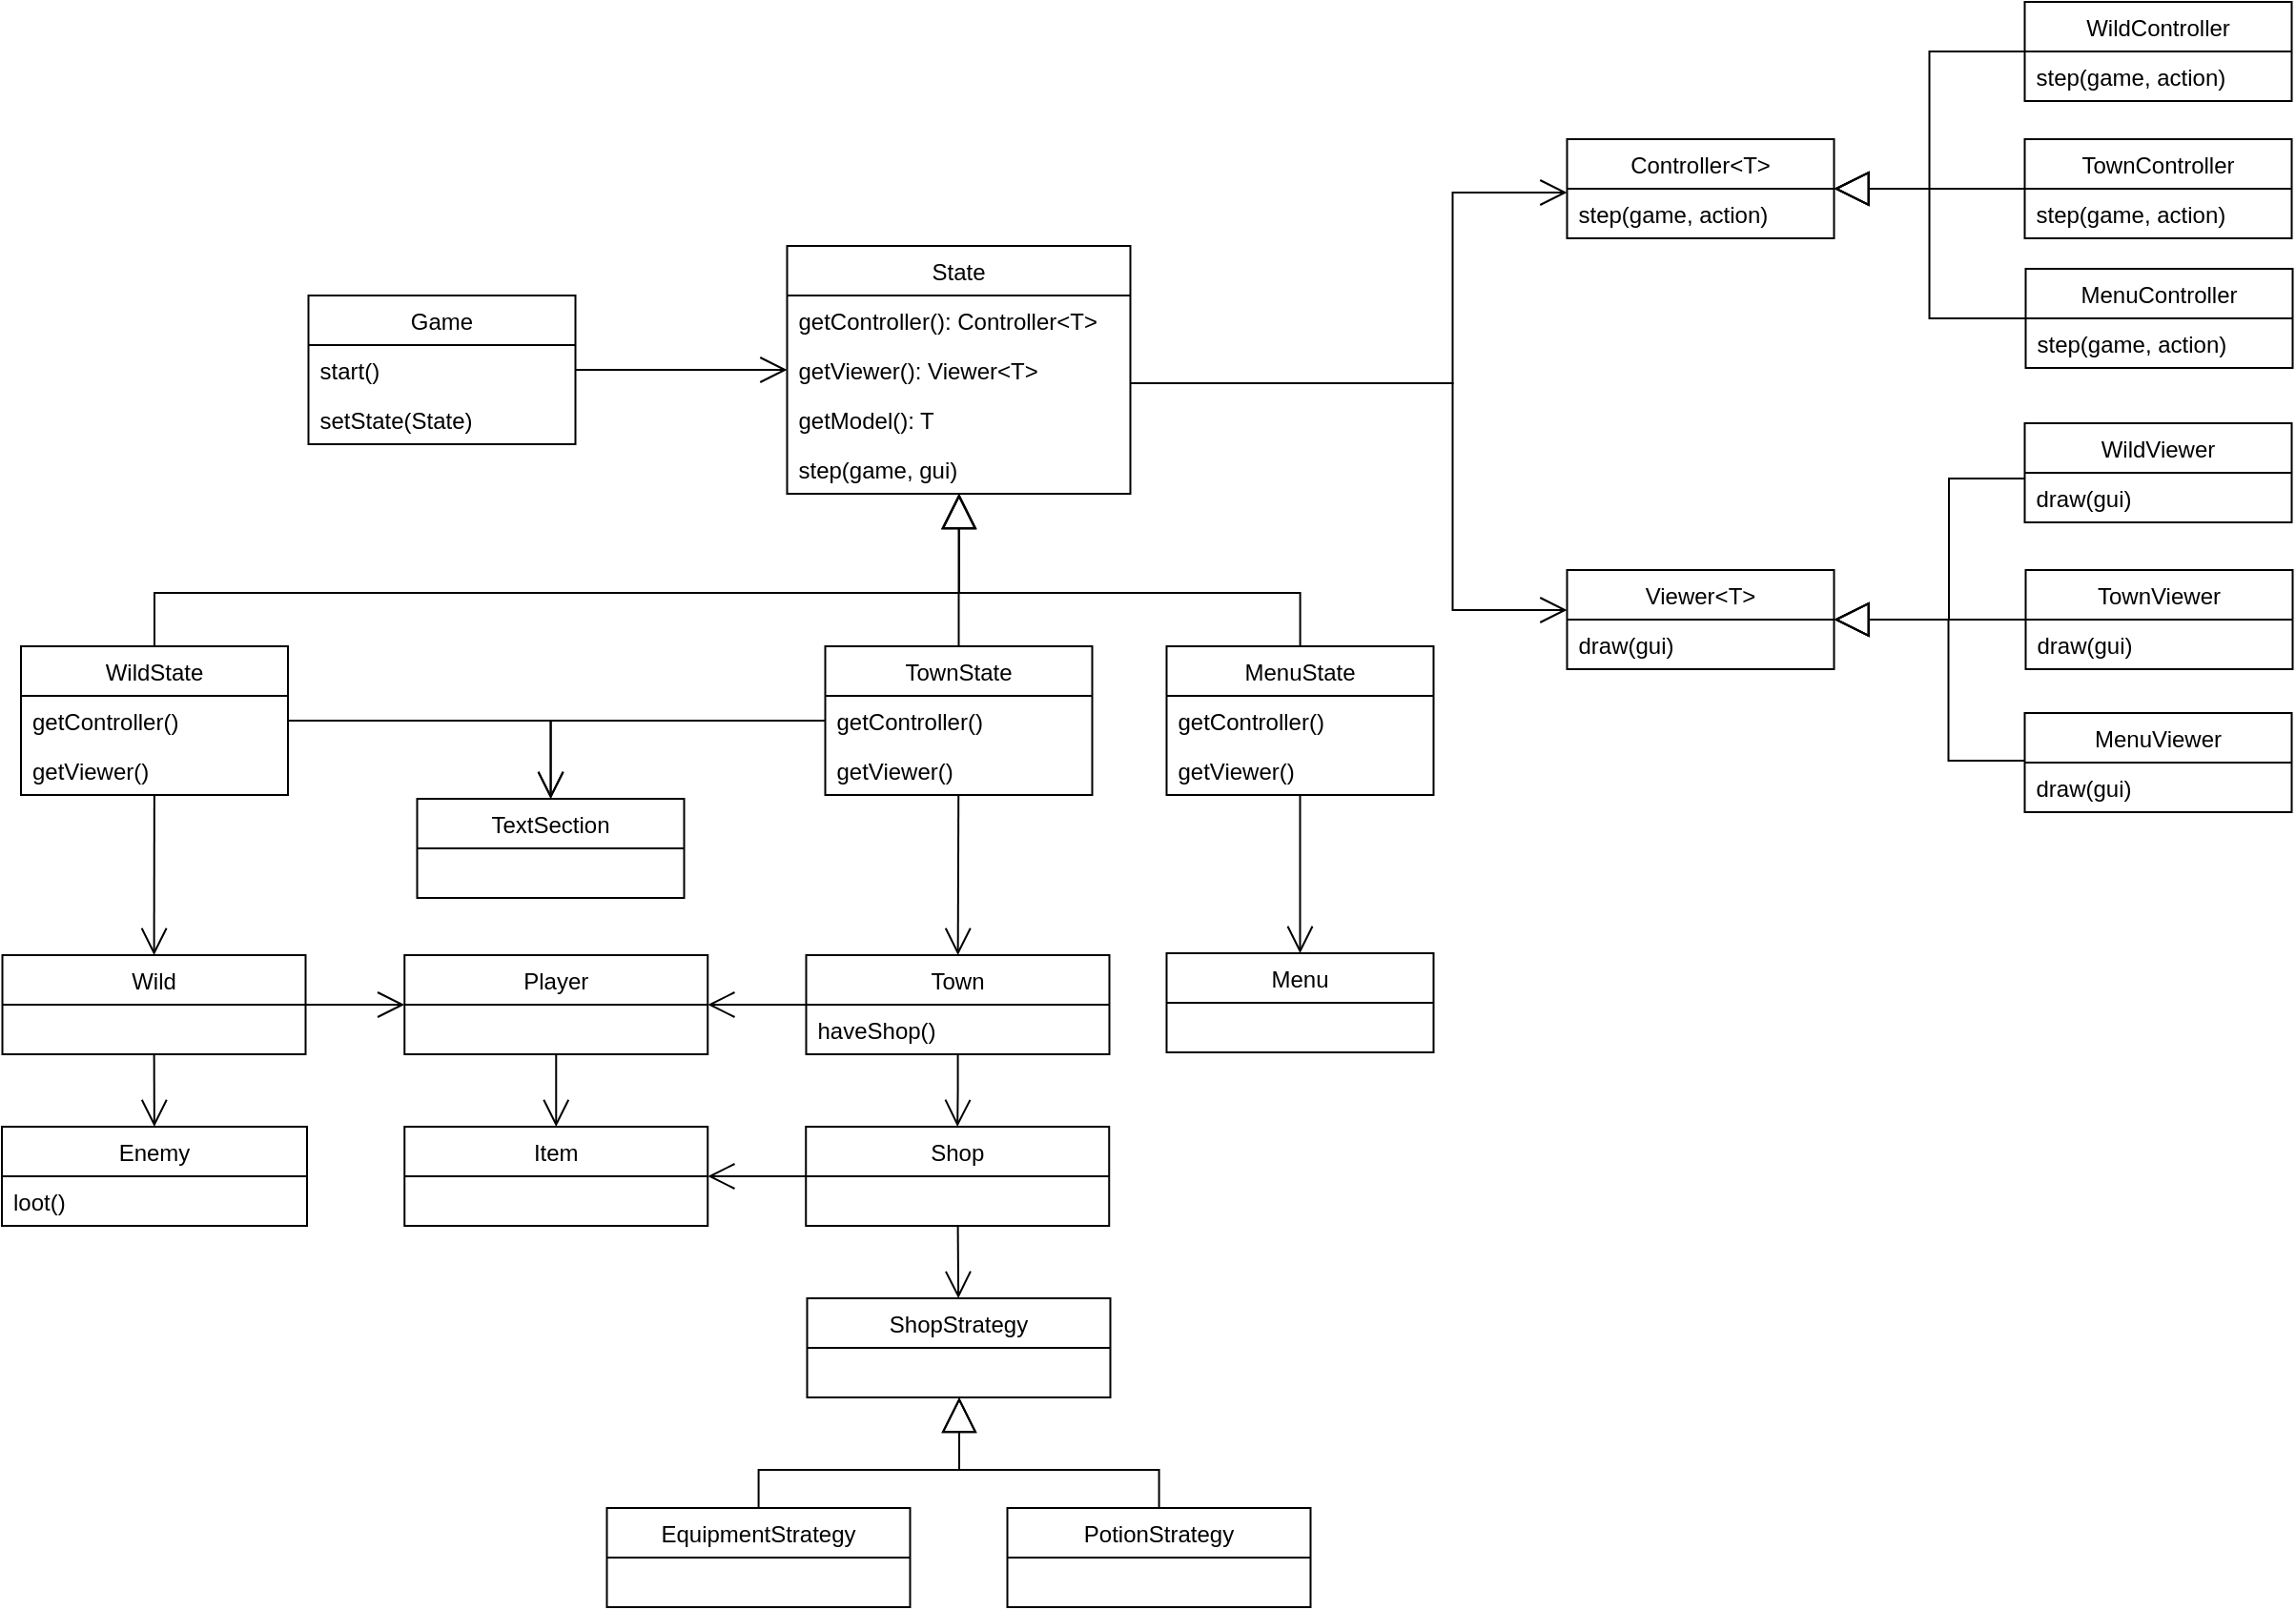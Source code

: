 <mxfile version="20.6.0" type="device"><diagram id="C0NIx9-zeGw-J1NK4JFa" name="Page-1"><mxGraphModel dx="1769" dy="433" grid="1" gridSize="10" guides="1" tooltips="1" connect="1" arrows="1" fold="1" page="1" pageScale="1" pageWidth="827" pageHeight="1169" math="0" shadow="0"><root><mxCell id="0"/><mxCell id="1" parent="0"/><mxCell id="4NH8MDZ_IE3JicKiXLEK-101" value="" style="endArrow=open;endFill=1;endSize=12;html=1;rounded=0;edgeStyle=orthogonalEdgeStyle;" parent="1" source="j5W4iGdOj0tMCttZWlN1-1" target="j5W4iGdOj0tMCttZWlN1-5" edge="1"><mxGeometry width="160" relative="1" as="geometry"><mxPoint x="-269.25" y="300" as="sourcePoint"/><mxPoint x="-149.25" y="293" as="targetPoint"/><Array as="points"/></mxGeometry></mxCell><mxCell id="4NH8MDZ_IE3JicKiXLEK-110" value="" style="endArrow=open;endFill=1;endSize=12;html=1;rounded=0;" parent="1" source="j5W4iGdOj0tMCttZWlN1-16" target="j5W4iGdOj0tMCttZWlN1-19" edge="1"><mxGeometry width="160" relative="1" as="geometry"><mxPoint x="110.75" y="517.0" as="sourcePoint"/><mxPoint x="110.75" y="599" as="targetPoint"/></mxGeometry></mxCell><mxCell id="4NH8MDZ_IE3JicKiXLEK-118" value="" style="endArrow=open;endFill=1;endSize=12;html=1;rounded=0;edgeStyle=orthogonalEdgeStyle;" parent="1" source="j5W4iGdOj0tMCttZWlN1-5" target="j5W4iGdOj0tMCttZWlN1-77" edge="1"><mxGeometry width="160" relative="1" as="geometry"><mxPoint x="10.75" y="300.037" as="sourcePoint"/><mxPoint x="240.75" y="200" as="targetPoint"/><Array as="points"><mxPoint x="190.75" y="300"/><mxPoint x="190.75" y="200"/></Array></mxGeometry></mxCell><mxCell id="4NH8MDZ_IE3JicKiXLEK-119" value="" style="endArrow=open;endFill=1;endSize=12;html=1;rounded=0;edgeStyle=orthogonalEdgeStyle;" parent="1" source="j5W4iGdOj0tMCttZWlN1-5" target="j5W4iGdOj0tMCttZWlN1-81" edge="1"><mxGeometry width="160" relative="1" as="geometry"><mxPoint x="10.75" y="300.037" as="sourcePoint"/><mxPoint x="240.75" y="419.04" as="targetPoint"/><Array as="points"><mxPoint x="190.75" y="300"/><mxPoint x="190.75" y="419"/></Array></mxGeometry></mxCell><mxCell id="4NH8MDZ_IE3JicKiXLEK-120" value="" style="endArrow=block;endSize=16;endFill=0;html=1;rounded=0;edgeStyle=orthogonalEdgeStyle;" parent="1" source="j5W4iGdOj0tMCttZWlN1-84" target="j5W4iGdOj0tMCttZWlN1-77" edge="1"><mxGeometry width="160" relative="1" as="geometry"><mxPoint x="490.75" y="113.04" as="sourcePoint"/><mxPoint x="400.75" y="193.04" as="targetPoint"/><Array as="points"><mxPoint x="440.75" y="126"/><mxPoint x="440.75" y="198"/></Array></mxGeometry></mxCell><mxCell id="4NH8MDZ_IE3JicKiXLEK-121" value="" style="endArrow=block;endSize=16;endFill=0;html=1;rounded=0;edgeStyle=orthogonalEdgeStyle;" parent="1" source="j5W4iGdOj0tMCttZWlN1-86" target="j5W4iGdOj0tMCttZWlN1-77" edge="1"><mxGeometry width="160" relative="1" as="geometry"><mxPoint x="490.75" y="263.04" as="sourcePoint"/><mxPoint x="400.75" y="193.04" as="targetPoint"/><Array as="points"><mxPoint x="440.75" y="266"/><mxPoint x="440.75" y="198"/></Array></mxGeometry></mxCell><mxCell id="4NH8MDZ_IE3JicKiXLEK-122" value="" style="endArrow=block;endSize=16;endFill=0;html=1;rounded=0;edgeStyle=orthogonalEdgeStyle;" parent="1" source="j5W4iGdOj0tMCttZWlN1-90" target="j5W4iGdOj0tMCttZWlN1-81" edge="1"><mxGeometry width="160" relative="1" as="geometry"><mxPoint x="490.75" y="378.04" as="sourcePoint"/><mxPoint x="390.75" y="424.04" as="targetPoint"/><Array as="points"><mxPoint x="451" y="350"/><mxPoint x="451" y="424"/></Array></mxGeometry></mxCell><mxCell id="4NH8MDZ_IE3JicKiXLEK-123" value="" style="endArrow=block;endSize=16;endFill=0;html=1;rounded=0;edgeStyle=orthogonalEdgeStyle;" parent="1" source="j5W4iGdOj0tMCttZWlN1-88" target="j5W4iGdOj0tMCttZWlN1-81" edge="1"><mxGeometry x="-0.028" y="-20" width="160" relative="1" as="geometry"><mxPoint x="490.75" y="498.04" as="sourcePoint"/><mxPoint x="390.75" y="424.04" as="targetPoint"/><Array as="points"><mxPoint x="450.75" y="498"/><mxPoint x="450.75" y="424"/></Array><mxPoint as="offset"/></mxGeometry></mxCell><mxCell id="j5W4iGdOj0tMCttZWlN1-1" value="Game" style="swimlane;fontStyle=0;childLayout=stackLayout;horizontal=1;startSize=26;fillColor=none;horizontalStack=0;resizeParent=1;resizeParentMax=0;resizeLast=0;collapsible=1;marginBottom=0;" parent="1" vertex="1"><mxGeometry x="-409.25" y="254" width="140" height="78" as="geometry"/></mxCell><mxCell id="j5W4iGdOj0tMCttZWlN1-2" value="start()" style="text;strokeColor=none;fillColor=none;align=left;verticalAlign=top;spacingLeft=4;spacingRight=4;overflow=hidden;rotatable=0;points=[[0,0.5],[1,0.5]];portConstraint=eastwest;" parent="j5W4iGdOj0tMCttZWlN1-1" vertex="1"><mxGeometry y="26" width="140" height="26" as="geometry"/></mxCell><mxCell id="j5W4iGdOj0tMCttZWlN1-3" value="setState(State)" style="text;strokeColor=none;fillColor=none;align=left;verticalAlign=top;spacingLeft=4;spacingRight=4;overflow=hidden;rotatable=0;points=[[0,0.5],[1,0.5]];portConstraint=eastwest;" parent="j5W4iGdOj0tMCttZWlN1-1" vertex="1"><mxGeometry y="52" width="140" height="26" as="geometry"/></mxCell><mxCell id="j5W4iGdOj0tMCttZWlN1-5" value="State" style="swimlane;fontStyle=0;childLayout=stackLayout;horizontal=1;startSize=26;fillColor=none;horizontalStack=0;resizeParent=1;resizeParentMax=0;resizeLast=0;collapsible=1;marginBottom=0;" parent="1" vertex="1"><mxGeometry x="-158.25" y="228" width="180" height="130" as="geometry"/></mxCell><mxCell id="j5W4iGdOj0tMCttZWlN1-6" value="getController(): Controller&lt;T&gt;" style="text;strokeColor=none;fillColor=none;align=left;verticalAlign=top;spacingLeft=4;spacingRight=4;overflow=hidden;rotatable=0;points=[[0,0.5],[1,0.5]];portConstraint=eastwest;" parent="j5W4iGdOj0tMCttZWlN1-5" vertex="1"><mxGeometry y="26" width="180" height="26" as="geometry"/></mxCell><mxCell id="j5W4iGdOj0tMCttZWlN1-7" value="getViewer(): Viewer&lt;T&gt;" style="text;strokeColor=none;fillColor=none;align=left;verticalAlign=top;spacingLeft=4;spacingRight=4;overflow=hidden;rotatable=0;points=[[0,0.5],[1,0.5]];portConstraint=eastwest;" parent="j5W4iGdOj0tMCttZWlN1-5" vertex="1"><mxGeometry y="52" width="180" height="26" as="geometry"/></mxCell><mxCell id="j5W4iGdOj0tMCttZWlN1-8" value="getModel(): T" style="text;strokeColor=none;fillColor=none;align=left;verticalAlign=top;spacingLeft=4;spacingRight=4;overflow=hidden;rotatable=0;points=[[0,0.5],[1,0.5]];portConstraint=eastwest;" parent="j5W4iGdOj0tMCttZWlN1-5" vertex="1"><mxGeometry y="78" width="180" height="26" as="geometry"/></mxCell><mxCell id="j5W4iGdOj0tMCttZWlN1-9" value="step(game, gui)" style="text;strokeColor=none;fillColor=none;align=left;verticalAlign=top;spacingLeft=4;spacingRight=4;overflow=hidden;rotatable=0;points=[[0,0.5],[1,0.5]];portConstraint=eastwest;" parent="j5W4iGdOj0tMCttZWlN1-5" vertex="1"><mxGeometry y="104" width="180" height="26" as="geometry"/></mxCell><mxCell id="j5W4iGdOj0tMCttZWlN1-10" value="WildState" style="swimlane;fontStyle=0;childLayout=stackLayout;horizontal=1;startSize=26;fillColor=none;horizontalStack=0;resizeParent=1;resizeParentMax=0;resizeLast=0;collapsible=1;marginBottom=0;" parent="1" vertex="1"><mxGeometry x="-560" y="438" width="140" height="78" as="geometry"/></mxCell><mxCell id="j5W4iGdOj0tMCttZWlN1-11" value="getController()" style="text;strokeColor=none;fillColor=none;align=left;verticalAlign=top;spacingLeft=4;spacingRight=4;overflow=hidden;rotatable=0;points=[[0,0.5],[1,0.5]];portConstraint=eastwest;" parent="j5W4iGdOj0tMCttZWlN1-10" vertex="1"><mxGeometry y="26" width="140" height="26" as="geometry"/></mxCell><mxCell id="j5W4iGdOj0tMCttZWlN1-13" value="getViewer()" style="text;strokeColor=none;fillColor=none;align=left;verticalAlign=top;spacingLeft=4;spacingRight=4;overflow=hidden;rotatable=0;points=[[0,0.5],[1,0.5]];portConstraint=eastwest;" parent="j5W4iGdOj0tMCttZWlN1-10" vertex="1"><mxGeometry y="52" width="140" height="26" as="geometry"/></mxCell><mxCell id="j5W4iGdOj0tMCttZWlN1-16" value="MenuState" style="swimlane;fontStyle=0;childLayout=stackLayout;horizontal=1;startSize=26;fillColor=none;horizontalStack=0;resizeParent=1;resizeParentMax=0;resizeLast=0;collapsible=1;marginBottom=0;" parent="1" vertex="1"><mxGeometry x="40.75" y="438" width="140" height="78" as="geometry"/></mxCell><mxCell id="j5W4iGdOj0tMCttZWlN1-17" value="getController()" style="text;strokeColor=none;fillColor=none;align=left;verticalAlign=top;spacingLeft=4;spacingRight=4;overflow=hidden;rotatable=0;points=[[0,0.5],[1,0.5]];portConstraint=eastwest;" parent="j5W4iGdOj0tMCttZWlN1-16" vertex="1"><mxGeometry y="26" width="140" height="26" as="geometry"/></mxCell><mxCell id="j5W4iGdOj0tMCttZWlN1-18" value="getViewer()" style="text;strokeColor=none;fillColor=none;align=left;verticalAlign=top;spacingLeft=4;spacingRight=4;overflow=hidden;rotatable=0;points=[[0,0.5],[1,0.5]];portConstraint=eastwest;" parent="j5W4iGdOj0tMCttZWlN1-16" vertex="1"><mxGeometry y="52" width="140" height="26" as="geometry"/></mxCell><mxCell id="j5W4iGdOj0tMCttZWlN1-19" value="Menu" style="swimlane;fontStyle=0;childLayout=stackLayout;horizontal=1;startSize=26;fillColor=none;horizontalStack=0;resizeParent=1;resizeParentMax=0;resizeLast=0;collapsible=1;marginBottom=0;" parent="1" vertex="1"><mxGeometry x="40.75" y="599" width="140" height="52" as="geometry"/></mxCell><mxCell id="j5W4iGdOj0tMCttZWlN1-27" value="Town" style="swimlane;fontStyle=0;childLayout=stackLayout;horizontal=1;startSize=26;fillColor=none;horizontalStack=0;resizeParent=1;resizeParentMax=0;resizeLast=0;collapsible=1;marginBottom=0;" parent="1" vertex="1"><mxGeometry x="-148.25" y="600" width="159" height="52" as="geometry"/></mxCell><mxCell id="j5W4iGdOj0tMCttZWlN1-30" value="haveShop()" style="text;strokeColor=none;fillColor=none;align=left;verticalAlign=top;spacingLeft=4;spacingRight=4;overflow=hidden;rotatable=0;points=[[0,0.5],[1,0.5]];portConstraint=eastwest;" parent="j5W4iGdOj0tMCttZWlN1-27" vertex="1"><mxGeometry y="26" width="159" height="26" as="geometry"/></mxCell><mxCell id="j5W4iGdOj0tMCttZWlN1-31" value="Wild" style="swimlane;fontStyle=0;childLayout=stackLayout;horizontal=1;startSize=26;fillColor=none;horizontalStack=0;resizeParent=1;resizeParentMax=0;resizeLast=0;collapsible=1;marginBottom=0;" parent="1" vertex="1"><mxGeometry x="-569.75" y="600" width="159" height="52" as="geometry"/></mxCell><mxCell id="j5W4iGdOj0tMCttZWlN1-77" value="Controller&lt;T&gt;" style="swimlane;fontStyle=0;childLayout=stackLayout;horizontal=1;startSize=26;fillColor=none;horizontalStack=0;resizeParent=1;resizeParentMax=0;resizeLast=0;collapsible=1;marginBottom=0;" parent="1" vertex="1"><mxGeometry x="250.75" y="172" width="140" height="52" as="geometry"/></mxCell><mxCell id="j5W4iGdOj0tMCttZWlN1-78" value="step(game, action)" style="text;strokeColor=none;fillColor=none;align=left;verticalAlign=top;spacingLeft=4;spacingRight=4;overflow=hidden;rotatable=0;points=[[0,0.5],[1,0.5]];portConstraint=eastwest;" parent="j5W4iGdOj0tMCttZWlN1-77" vertex="1"><mxGeometry y="26" width="140" height="26" as="geometry"/></mxCell><mxCell id="j5W4iGdOj0tMCttZWlN1-81" value="Viewer&lt;T&gt;" style="swimlane;fontStyle=0;childLayout=stackLayout;horizontal=1;startSize=26;fillColor=none;horizontalStack=0;resizeParent=1;resizeParentMax=0;resizeLast=0;collapsible=1;marginBottom=0;" parent="1" vertex="1"><mxGeometry x="250.75" y="398" width="140" height="52" as="geometry"/></mxCell><mxCell id="j5W4iGdOj0tMCttZWlN1-82" value="draw(gui)" style="text;strokeColor=none;fillColor=none;align=left;verticalAlign=top;spacingLeft=4;spacingRight=4;overflow=hidden;rotatable=0;points=[[0,0.5],[1,0.5]];portConstraint=eastwest;" parent="j5W4iGdOj0tMCttZWlN1-81" vertex="1"><mxGeometry y="26" width="140" height="26" as="geometry"/></mxCell><mxCell id="j5W4iGdOj0tMCttZWlN1-84" value="WildController" style="swimlane;fontStyle=0;childLayout=stackLayout;horizontal=1;startSize=26;fillColor=none;horizontalStack=0;resizeParent=1;resizeParentMax=0;resizeLast=0;collapsible=1;marginBottom=0;" parent="1" vertex="1"><mxGeometry x="490.75" y="100" width="140" height="52" as="geometry"/></mxCell><mxCell id="j5W4iGdOj0tMCttZWlN1-85" value="step(game, action)" style="text;strokeColor=none;fillColor=none;align=left;verticalAlign=top;spacingLeft=4;spacingRight=4;overflow=hidden;rotatable=0;points=[[0,0.5],[1,0.5]];portConstraint=eastwest;" parent="j5W4iGdOj0tMCttZWlN1-84" vertex="1"><mxGeometry y="26" width="140" height="26" as="geometry"/></mxCell><mxCell id="j5W4iGdOj0tMCttZWlN1-86" value="MenuController" style="swimlane;fontStyle=0;childLayout=stackLayout;horizontal=1;startSize=26;fillColor=none;horizontalStack=0;resizeParent=1;resizeParentMax=0;resizeLast=0;collapsible=1;marginBottom=0;" parent="1" vertex="1"><mxGeometry x="491.25" y="240" width="140" height="52" as="geometry"/></mxCell><mxCell id="j5W4iGdOj0tMCttZWlN1-87" value="step(game, action)" style="text;strokeColor=none;fillColor=none;align=left;verticalAlign=top;spacingLeft=4;spacingRight=4;overflow=hidden;rotatable=0;points=[[0,0.5],[1,0.5]];portConstraint=eastwest;" parent="j5W4iGdOj0tMCttZWlN1-86" vertex="1"><mxGeometry y="26" width="140" height="26" as="geometry"/></mxCell><mxCell id="j5W4iGdOj0tMCttZWlN1-88" value="MenuViewer" style="swimlane;fontStyle=0;childLayout=stackLayout;horizontal=1;startSize=26;fillColor=none;horizontalStack=0;resizeParent=1;resizeParentMax=0;resizeLast=0;collapsible=1;marginBottom=0;" parent="1" vertex="1"><mxGeometry x="490.75" y="473" width="140" height="52" as="geometry"/></mxCell><mxCell id="j5W4iGdOj0tMCttZWlN1-89" value="draw(gui)" style="text;strokeColor=none;fillColor=none;align=left;verticalAlign=top;spacingLeft=4;spacingRight=4;overflow=hidden;rotatable=0;points=[[0,0.5],[1,0.5]];portConstraint=eastwest;" parent="j5W4iGdOj0tMCttZWlN1-88" vertex="1"><mxGeometry y="26" width="140" height="26" as="geometry"/></mxCell><mxCell id="j5W4iGdOj0tMCttZWlN1-90" value="WildViewer" style="swimlane;fontStyle=0;childLayout=stackLayout;horizontal=1;startSize=26;fillColor=none;horizontalStack=0;resizeParent=1;resizeParentMax=0;resizeLast=0;collapsible=1;marginBottom=0;" parent="1" vertex="1"><mxGeometry x="490.75" y="321" width="140" height="52" as="geometry"/></mxCell><mxCell id="j5W4iGdOj0tMCttZWlN1-91" value="draw(gui)" style="text;strokeColor=none;fillColor=none;align=left;verticalAlign=top;spacingLeft=4;spacingRight=4;overflow=hidden;rotatable=0;points=[[0,0.5],[1,0.5]];portConstraint=eastwest;" parent="j5W4iGdOj0tMCttZWlN1-90" vertex="1"><mxGeometry y="26" width="140" height="26" as="geometry"/></mxCell><mxCell id="j5W4iGdOj0tMCttZWlN1-92" value="TextSection" style="swimlane;fontStyle=0;childLayout=stackLayout;horizontal=1;startSize=26;fillColor=none;horizontalStack=0;resizeParent=1;resizeParentMax=0;resizeLast=0;collapsible=1;marginBottom=0;" parent="1" vertex="1"><mxGeometry x="-352.25" y="518" width="140" height="52" as="geometry"/></mxCell><mxCell id="dI0IBVbaLa2eeUjJOIV0-1" value="Player" style="swimlane;fontStyle=0;childLayout=stackLayout;horizontal=1;startSize=26;fillColor=none;horizontalStack=0;resizeParent=1;resizeParentMax=0;resizeLast=0;collapsible=1;marginBottom=0;" vertex="1" parent="1"><mxGeometry x="-358.87" y="600" width="159" height="52" as="geometry"/></mxCell><mxCell id="dI0IBVbaLa2eeUjJOIV0-3" value="Shop" style="swimlane;fontStyle=0;childLayout=stackLayout;horizontal=1;startSize=26;fillColor=none;horizontalStack=0;resizeParent=1;resizeParentMax=0;resizeLast=0;collapsible=1;marginBottom=0;" vertex="1" parent="1"><mxGeometry x="-148.38" y="690" width="159" height="52" as="geometry"/></mxCell><mxCell id="dI0IBVbaLa2eeUjJOIV0-7" value="" style="endArrow=open;endFill=1;endSize=12;html=1;rounded=0;edgeStyle=orthogonalEdgeStyle;" edge="1" parent="1" source="j5W4iGdOj0tMCttZWlN1-27" target="dI0IBVbaLa2eeUjJOIV0-3"><mxGeometry width="160" relative="1" as="geometry"><mxPoint x="-30" y="740" as="sourcePoint"/><mxPoint x="130" y="740" as="targetPoint"/></mxGeometry></mxCell><mxCell id="dI0IBVbaLa2eeUjJOIV0-26" value="" style="endArrow=open;endFill=1;endSize=12;html=1;rounded=0;edgeStyle=orthogonalEdgeStyle;" edge="1" parent="1" source="j5W4iGdOj0tMCttZWlN1-31" target="dI0IBVbaLa2eeUjJOIV0-1"><mxGeometry width="160" relative="1" as="geometry"><mxPoint x="-292.07" y="694" as="sourcePoint"/><mxPoint x="-651.25" y="780" as="targetPoint"/></mxGeometry></mxCell><mxCell id="dI0IBVbaLa2eeUjJOIV0-27" value="" style="endArrow=open;endFill=1;endSize=12;html=1;rounded=0;" edge="1" parent="1" source="j5W4iGdOj0tMCttZWlN1-31" target="dI0IBVbaLa2eeUjJOIV0-31"><mxGeometry width="160" relative="1" as="geometry"><mxPoint x="-518.068" y="714" as="sourcePoint"/><mxPoint x="-490.947" y="680" as="targetPoint"/></mxGeometry></mxCell><mxCell id="dI0IBVbaLa2eeUjJOIV0-28" value="" style="endArrow=open;endFill=1;endSize=12;html=1;rounded=0;edgeStyle=orthogonalEdgeStyle;" edge="1" parent="1" source="j5W4iGdOj0tMCttZWlN1-27" target="dI0IBVbaLa2eeUjJOIV0-1"><mxGeometry width="160" relative="1" as="geometry"><mxPoint x="-499.75" y="662" as="sourcePoint"/><mxPoint x="-396.62" y="662" as="targetPoint"/></mxGeometry></mxCell><mxCell id="dI0IBVbaLa2eeUjJOIV0-31" value="Enemy" style="swimlane;fontStyle=0;childLayout=stackLayout;horizontal=1;startSize=26;fillColor=none;horizontalStack=0;resizeParent=1;resizeParentMax=0;resizeLast=0;collapsible=1;marginBottom=0;" vertex="1" parent="1"><mxGeometry x="-570" y="690" width="160" height="52" as="geometry"/></mxCell><mxCell id="dI0IBVbaLa2eeUjJOIV0-32" value="loot()" style="text;strokeColor=none;fillColor=none;align=left;verticalAlign=top;spacingLeft=4;spacingRight=4;overflow=hidden;rotatable=0;points=[[0,0.5],[1,0.5]];portConstraint=eastwest;" vertex="1" parent="dI0IBVbaLa2eeUjJOIV0-31"><mxGeometry y="26" width="160" height="26" as="geometry"/></mxCell><mxCell id="dI0IBVbaLa2eeUjJOIV0-36" value="TownState" style="swimlane;fontStyle=0;childLayout=stackLayout;horizontal=1;startSize=26;fillColor=none;horizontalStack=0;resizeParent=1;resizeParentMax=0;resizeLast=0;collapsible=1;marginBottom=0;" vertex="1" parent="1"><mxGeometry x="-138.25" y="438" width="140" height="78" as="geometry"/></mxCell><mxCell id="dI0IBVbaLa2eeUjJOIV0-37" value="getController()" style="text;strokeColor=none;fillColor=none;align=left;verticalAlign=top;spacingLeft=4;spacingRight=4;overflow=hidden;rotatable=0;points=[[0,0.5],[1,0.5]];portConstraint=eastwest;" vertex="1" parent="dI0IBVbaLa2eeUjJOIV0-36"><mxGeometry y="26" width="140" height="26" as="geometry"/></mxCell><mxCell id="dI0IBVbaLa2eeUjJOIV0-38" value="getViewer()" style="text;strokeColor=none;fillColor=none;align=left;verticalAlign=top;spacingLeft=4;spacingRight=4;overflow=hidden;rotatable=0;points=[[0,0.5],[1,0.5]];portConstraint=eastwest;" vertex="1" parent="dI0IBVbaLa2eeUjJOIV0-36"><mxGeometry y="52" width="140" height="26" as="geometry"/></mxCell><mxCell id="dI0IBVbaLa2eeUjJOIV0-39" value="" style="endArrow=block;endSize=16;endFill=0;html=1;rounded=0;" edge="1" parent="1" source="dI0IBVbaLa2eeUjJOIV0-36" target="j5W4iGdOj0tMCttZWlN1-5"><mxGeometry width="160" relative="1" as="geometry"><mxPoint x="-259.273" y="448" as="sourcePoint"/><mxPoint x="-58.97" y="368" as="targetPoint"/></mxGeometry></mxCell><mxCell id="dI0IBVbaLa2eeUjJOIV0-41" value="" style="endArrow=block;endSize=16;endFill=0;html=1;rounded=0;edgeStyle=orthogonalEdgeStyle;" edge="1" parent="1" source="j5W4iGdOj0tMCttZWlN1-16" target="j5W4iGdOj0tMCttZWlN1-5"><mxGeometry width="160" relative="1" as="geometry"><mxPoint x="-58.25" y="448" as="sourcePoint"/><mxPoint x="-58.25" y="368" as="targetPoint"/><Array as="points"><mxPoint x="111" y="410"/><mxPoint x="-68" y="410"/></Array></mxGeometry></mxCell><mxCell id="dI0IBVbaLa2eeUjJOIV0-42" value="" style="endArrow=block;endSize=16;endFill=0;html=1;rounded=0;edgeStyle=orthogonalEdgeStyle;" edge="1" parent="1" source="j5W4iGdOj0tMCttZWlN1-10" target="j5W4iGdOj0tMCttZWlN1-5"><mxGeometry width="160" relative="1" as="geometry"><mxPoint x="82.81" y="448" as="sourcePoint"/><mxPoint x="4.984" y="368" as="targetPoint"/><Array as="points"><mxPoint x="-490" y="410"/><mxPoint x="-68" y="410"/></Array></mxGeometry></mxCell><mxCell id="dI0IBVbaLa2eeUjJOIV0-43" value="" style="endArrow=open;endFill=1;endSize=12;html=1;rounded=0;edgeStyle=orthogonalEdgeStyle;" edge="1" parent="1" source="j5W4iGdOj0tMCttZWlN1-10" target="j5W4iGdOj0tMCttZWlN1-92"><mxGeometry width="160" relative="1" as="geometry"><mxPoint x="-85" y="1176.0" as="sourcePoint"/><mxPoint x="15.88" y="1176.0" as="targetPoint"/></mxGeometry></mxCell><mxCell id="dI0IBVbaLa2eeUjJOIV0-44" value="" style="endArrow=open;endFill=1;endSize=12;html=1;rounded=0;edgeStyle=orthogonalEdgeStyle;" edge="1" parent="1" source="dI0IBVbaLa2eeUjJOIV0-36" target="j5W4iGdOj0tMCttZWlN1-92"><mxGeometry width="160" relative="1" as="geometry"><mxPoint x="-300" y="487.0" as="sourcePoint"/><mxPoint x="-214.182" y="568" as="targetPoint"/></mxGeometry></mxCell><mxCell id="dI0IBVbaLa2eeUjJOIV0-45" value="" style="endArrow=open;endFill=1;endSize=12;html=1;rounded=0;" edge="1" parent="1" source="dI0IBVbaLa2eeUjJOIV0-36" target="j5W4iGdOj0tMCttZWlN1-27"><mxGeometry width="160" relative="1" as="geometry"><mxPoint x="120.75" y="526.0" as="sourcePoint"/><mxPoint x="120.75" y="609" as="targetPoint"/></mxGeometry></mxCell><mxCell id="dI0IBVbaLa2eeUjJOIV0-46" value="" style="endArrow=open;endFill=1;endSize=12;html=1;rounded=0;" edge="1" parent="1" source="j5W4iGdOj0tMCttZWlN1-10" target="j5W4iGdOj0tMCttZWlN1-31"><mxGeometry width="160" relative="1" as="geometry"><mxPoint x="-58.381" y="526" as="sourcePoint"/><mxPoint x="-58.663" y="610" as="targetPoint"/></mxGeometry></mxCell><mxCell id="dI0IBVbaLa2eeUjJOIV0-47" value="TownController" style="swimlane;fontStyle=0;childLayout=stackLayout;horizontal=1;startSize=26;fillColor=none;horizontalStack=0;resizeParent=1;resizeParentMax=0;resizeLast=0;collapsible=1;marginBottom=0;" vertex="1" parent="1"><mxGeometry x="490.75" y="172" width="140" height="52" as="geometry"/></mxCell><mxCell id="dI0IBVbaLa2eeUjJOIV0-48" value="step(game, action)" style="text;strokeColor=none;fillColor=none;align=left;verticalAlign=top;spacingLeft=4;spacingRight=4;overflow=hidden;rotatable=0;points=[[0,0.5],[1,0.5]];portConstraint=eastwest;" vertex="1" parent="dI0IBVbaLa2eeUjJOIV0-47"><mxGeometry y="26" width="140" height="26" as="geometry"/></mxCell><mxCell id="dI0IBVbaLa2eeUjJOIV0-49" value="" style="endArrow=block;endSize=16;endFill=0;html=1;rounded=0;" edge="1" parent="1" source="dI0IBVbaLa2eeUjJOIV0-47" target="j5W4iGdOj0tMCttZWlN1-77"><mxGeometry width="160" relative="1" as="geometry"><mxPoint x="500.75" y="136" as="sourcePoint"/><mxPoint x="400.75" y="208" as="targetPoint"/></mxGeometry></mxCell><mxCell id="dI0IBVbaLa2eeUjJOIV0-50" value="TownViewer" style="swimlane;fontStyle=0;childLayout=stackLayout;horizontal=1;startSize=26;fillColor=none;horizontalStack=0;resizeParent=1;resizeParentMax=0;resizeLast=0;collapsible=1;marginBottom=0;" vertex="1" parent="1"><mxGeometry x="491.25" y="398" width="140" height="52" as="geometry"/></mxCell><mxCell id="dI0IBVbaLa2eeUjJOIV0-51" value="draw(gui)" style="text;strokeColor=none;fillColor=none;align=left;verticalAlign=top;spacingLeft=4;spacingRight=4;overflow=hidden;rotatable=0;points=[[0,0.5],[1,0.5]];portConstraint=eastwest;" vertex="1" parent="dI0IBVbaLa2eeUjJOIV0-50"><mxGeometry y="26" width="140" height="26" as="geometry"/></mxCell><mxCell id="dI0IBVbaLa2eeUjJOIV0-52" value="" style="endArrow=block;endSize=16;endFill=0;html=1;rounded=0;" edge="1" parent="1" source="dI0IBVbaLa2eeUjJOIV0-50" target="j5W4iGdOj0tMCttZWlN1-81"><mxGeometry width="160" relative="1" as="geometry"><mxPoint x="500.75" y="208" as="sourcePoint"/><mxPoint x="400.75" y="208" as="targetPoint"/></mxGeometry></mxCell><mxCell id="dI0IBVbaLa2eeUjJOIV0-64" value="ShopStrategy" style="swimlane;fontStyle=0;childLayout=stackLayout;horizontal=1;startSize=26;fillColor=none;horizontalStack=0;resizeParent=1;resizeParentMax=0;resizeLast=0;collapsible=1;marginBottom=0;" vertex="1" parent="1"><mxGeometry x="-147.75" y="780" width="159" height="52" as="geometry"/></mxCell><mxCell id="dI0IBVbaLa2eeUjJOIV0-65" value="" style="endArrow=open;endFill=1;endSize=12;html=1;rounded=0;" edge="1" parent="1" source="dI0IBVbaLa2eeUjJOIV0-3" target="dI0IBVbaLa2eeUjJOIV0-64"><mxGeometry width="160" relative="1" as="geometry"><mxPoint x="-58.718" y="662" as="sourcePoint"/><mxPoint x="-58.923" y="700.0" as="targetPoint"/></mxGeometry></mxCell><mxCell id="dI0IBVbaLa2eeUjJOIV0-66" value="EquipmentStrategy" style="swimlane;fontStyle=0;childLayout=stackLayout;horizontal=1;startSize=26;fillColor=none;horizontalStack=0;resizeParent=1;resizeParentMax=0;resizeLast=0;collapsible=1;marginBottom=0;" vertex="1" parent="1"><mxGeometry x="-252.75" y="890" width="159" height="52" as="geometry"/></mxCell><mxCell id="dI0IBVbaLa2eeUjJOIV0-67" value="PotionStrategy" style="swimlane;fontStyle=0;childLayout=stackLayout;horizontal=1;startSize=26;fillColor=none;horizontalStack=0;resizeParent=1;resizeParentMax=0;resizeLast=0;collapsible=1;marginBottom=0;" vertex="1" parent="1"><mxGeometry x="-42.75" y="890" width="159" height="52" as="geometry"/></mxCell><mxCell id="dI0IBVbaLa2eeUjJOIV0-68" value="" style="endArrow=block;endSize=16;endFill=0;html=1;rounded=0;edgeStyle=orthogonalEdgeStyle;" edge="1" parent="1" source="dI0IBVbaLa2eeUjJOIV0-66" target="dI0IBVbaLa2eeUjJOIV0-64"><mxGeometry x="-0.028" y="-20" width="160" relative="1" as="geometry"><mxPoint x="240" y="832" as="sourcePoint"/><mxPoint x="140" y="758.0" as="targetPoint"/><Array as="points"><mxPoint x="-173" y="870"/><mxPoint x="-68" y="870"/></Array><mxPoint as="offset"/></mxGeometry></mxCell><mxCell id="dI0IBVbaLa2eeUjJOIV0-69" value="" style="endArrow=block;endSize=16;endFill=0;html=1;rounded=0;edgeStyle=orthogonalEdgeStyle;" edge="1" parent="1" source="dI0IBVbaLa2eeUjJOIV0-67" target="dI0IBVbaLa2eeUjJOIV0-64"><mxGeometry x="-0.028" y="-20" width="160" relative="1" as="geometry"><mxPoint x="180.75" y="854" as="sourcePoint"/><mxPoint x="80.75" y="780.0" as="targetPoint"/><Array as="points"><mxPoint x="37" y="870"/><mxPoint x="-68" y="870"/></Array><mxPoint as="offset"/></mxGeometry></mxCell><mxCell id="dI0IBVbaLa2eeUjJOIV0-70" value="Item" style="swimlane;fontStyle=0;childLayout=stackLayout;horizontal=1;startSize=26;fillColor=none;horizontalStack=0;resizeParent=1;resizeParentMax=0;resizeLast=0;collapsible=1;marginBottom=0;" vertex="1" parent="1"><mxGeometry x="-358.87" y="690" width="159" height="52" as="geometry"/></mxCell><mxCell id="dI0IBVbaLa2eeUjJOIV0-71" value="" style="endArrow=open;endFill=1;endSize=12;html=1;rounded=0;" edge="1" parent="1" source="dI0IBVbaLa2eeUjJOIV0-1" target="dI0IBVbaLa2eeUjJOIV0-70"><mxGeometry width="160" relative="1" as="geometry"><mxPoint x="-58.714" y="662" as="sourcePoint"/><mxPoint x="-58.886" y="700" as="targetPoint"/></mxGeometry></mxCell><mxCell id="dI0IBVbaLa2eeUjJOIV0-72" value="" style="endArrow=open;endFill=1;endSize=12;html=1;rounded=0;" edge="1" parent="1" source="dI0IBVbaLa2eeUjJOIV0-3" target="dI0IBVbaLa2eeUjJOIV0-70"><mxGeometry width="160" relative="1" as="geometry"><mxPoint x="-269.37" y="662" as="sourcePoint"/><mxPoint x="-269.37" y="700" as="targetPoint"/></mxGeometry></mxCell></root></mxGraphModel></diagram></mxfile>